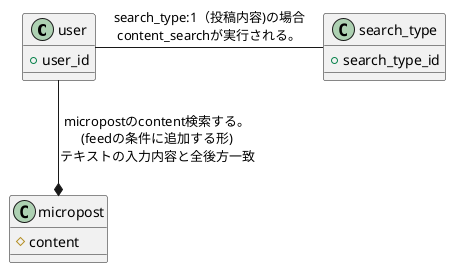 @startuml

class user {
    +user_id
}
class micropost {
    #content
}
class search_type {
    +search_type_id
}
user - search_type :search_type:1（投稿内容)の場合\ncontent_searchが実行される。
user --* micropost :micropostのcontent検索する。\n(feedの条件に追加する形)\nテキストの入力内容と全後方一致

@enduml